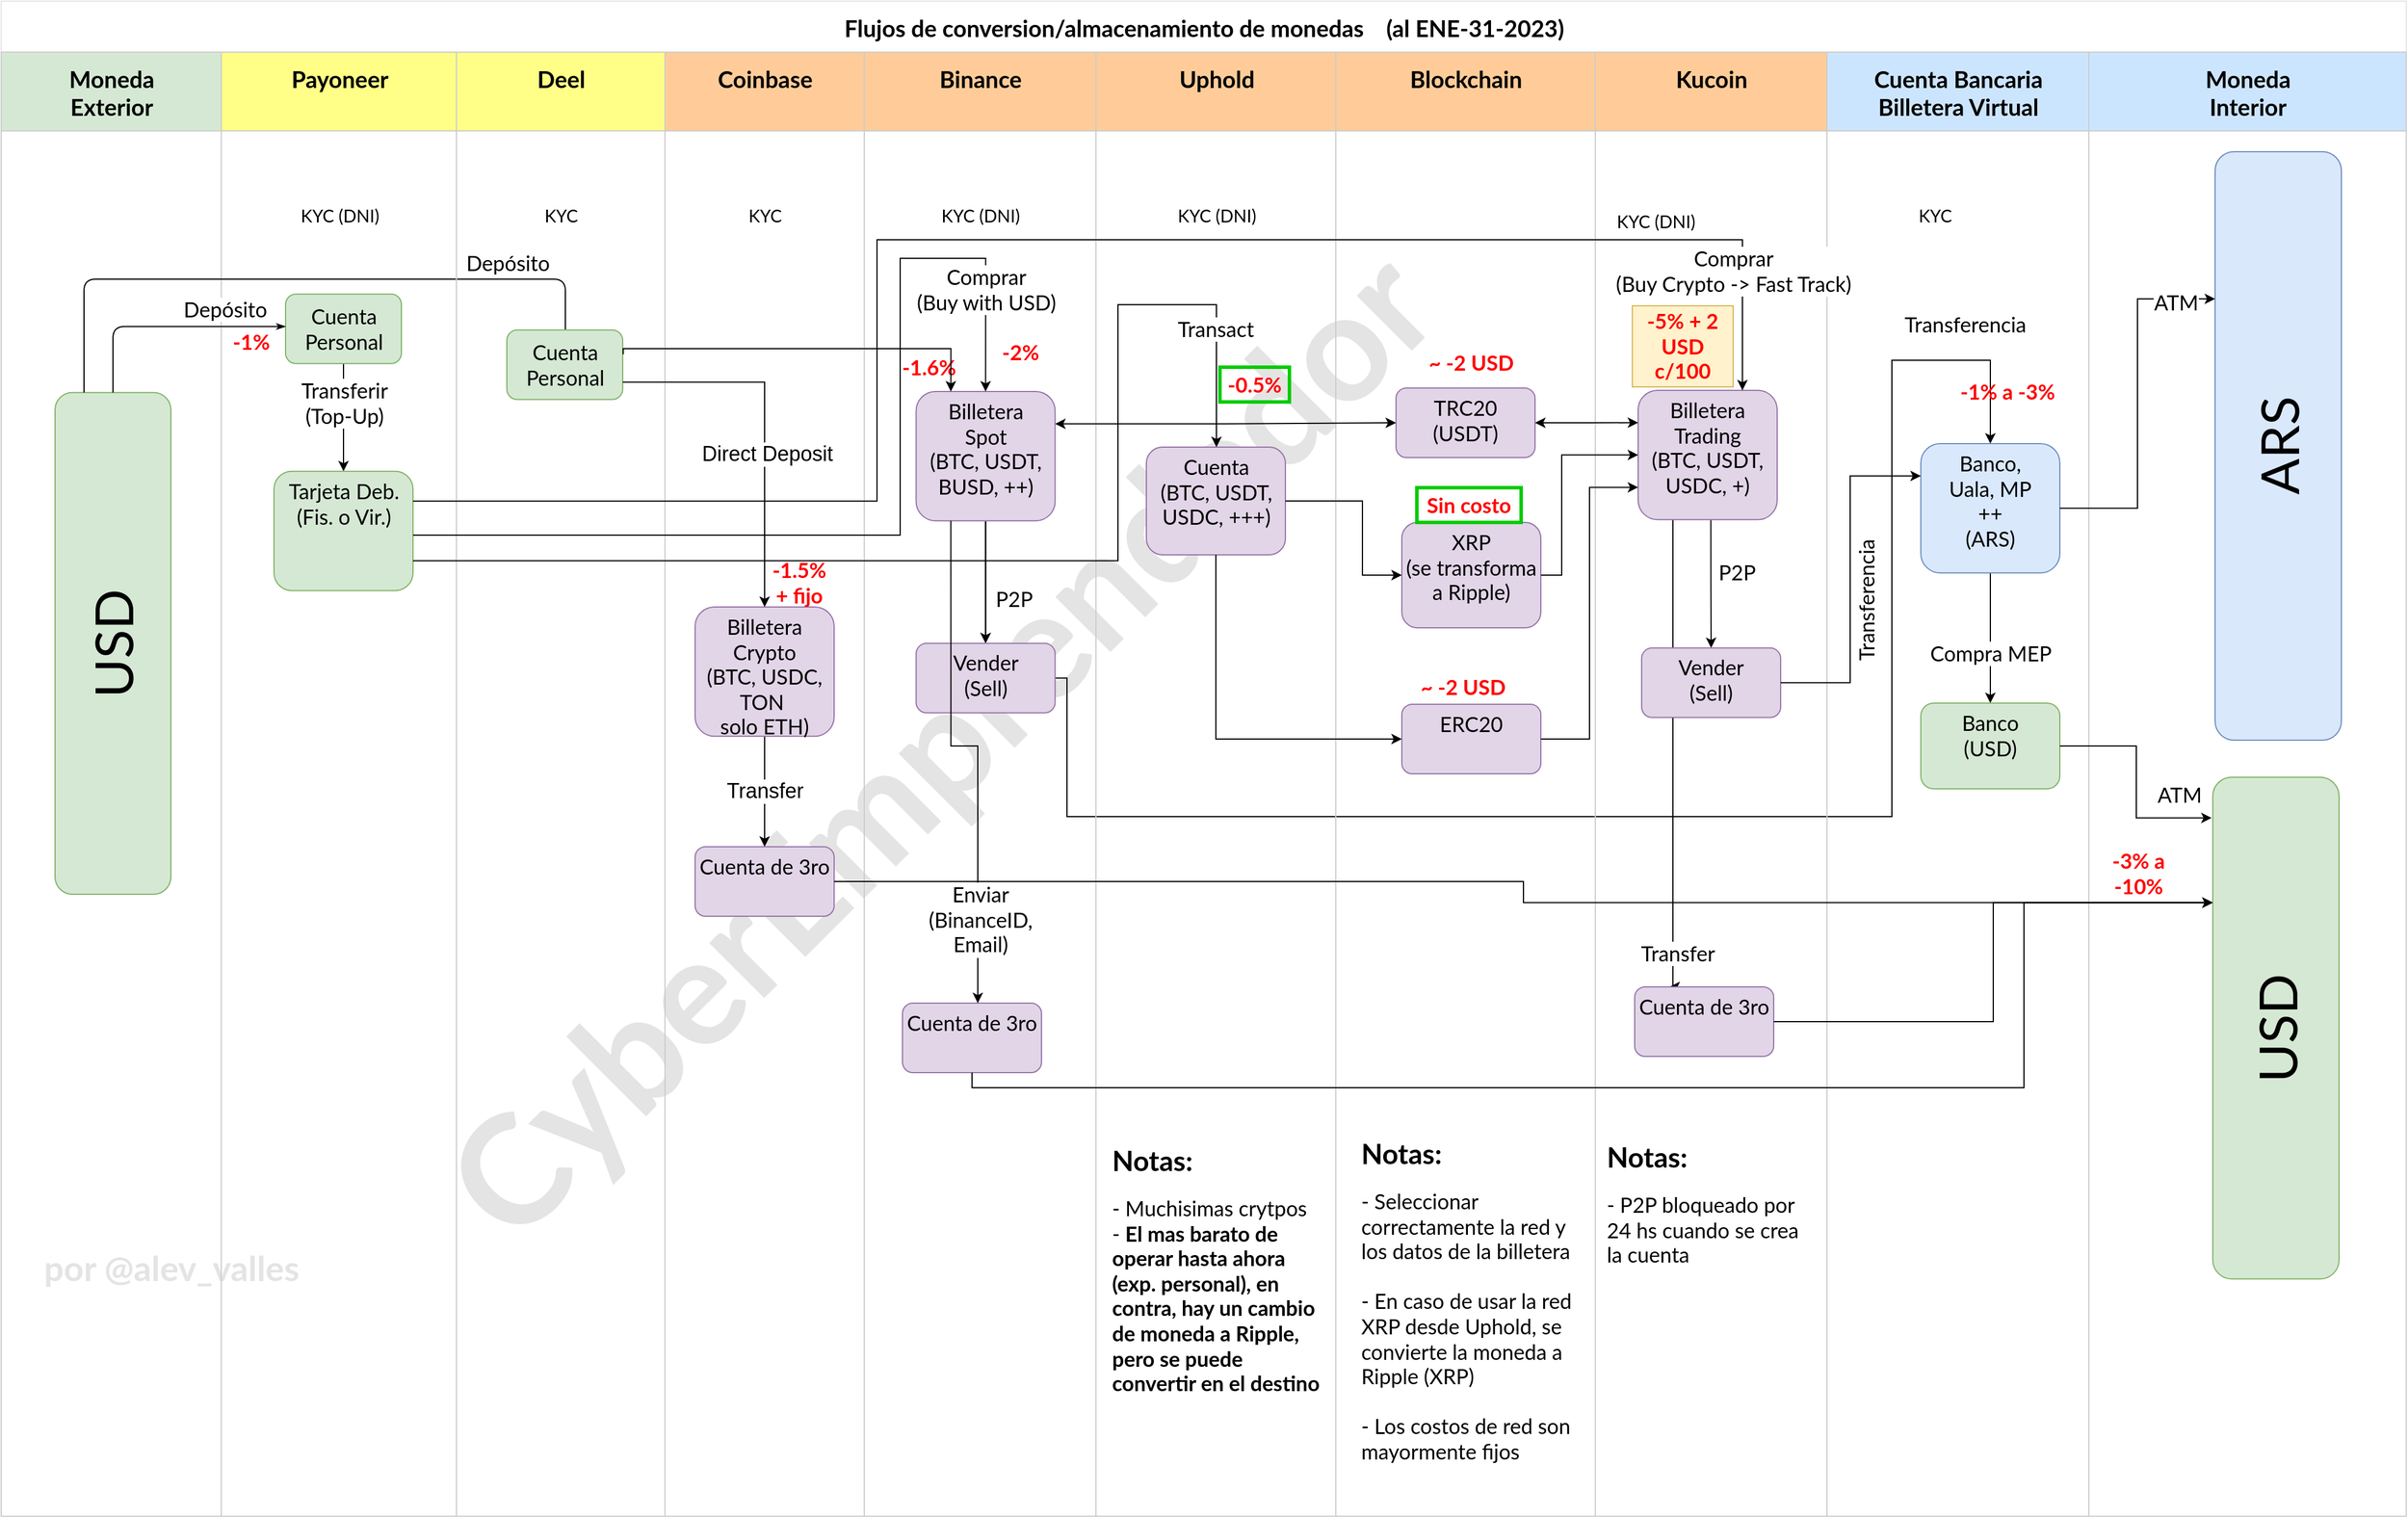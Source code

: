 <mxfile version="20.8.10" type="device"><diagram name="Main" id="74e2e168-ea6b-b213-b513-2b3c1d86103e"><mxGraphModel dx="3187" dy="2273" grid="0" gridSize="10" guides="1" tooltips="1" connect="1" arrows="1" fold="1" page="0" pageScale="1" pageWidth="1100" pageHeight="850" background="none" math="0" shadow="0"><root><mxCell id="0"/><mxCell id="Boh0e2XZ__imPXikgvKo-1" value="Water" style="locked=1;" parent="0"/><mxCell id="Boh0e2XZ__imPXikgvKo-2" value="CyberEmprendedor" style="text;html=1;strokeColor=none;fillColor=none;align=center;verticalAlign=middle;whiteSpace=wrap;rounded=0;fontSize=131;fontStyle=1;fontFamily=Lato;fontSource=https%3A%2F%2Ffonts.googleapis.com%2Fcss%3Ffamily%3DLato;textOpacity=10;rotation=315;" parent="Boh0e2XZ__imPXikgvKo-1" vertex="1"><mxGeometry x="287" y="347" width="1182" height="543" as="geometry"/></mxCell><mxCell id="Boh0e2XZ__imPXikgvKo-4" value="por @alev_valles" style="text;html=1;strokeColor=none;fillColor=none;align=left;verticalAlign=middle;whiteSpace=wrap;rounded=0;fontSize=30;fontStyle=1;fontFamily=Lato;fontSource=https%3A%2F%2Ffonts.googleapis.com%2Fcss%3Ffamily%3DLato;textOpacity=10;rotation=0;" parent="Boh0e2XZ__imPXikgvKo-1" vertex="1"><mxGeometry x="105" y="1030" width="423" height="83" as="geometry"/></mxCell><mxCell id="1" style="" parent="0"/><mxCell id="77e6c97f196da883-1" value="Flujos de conversion/almacenamiento de monedas&amp;nbsp; &amp;nbsp; (al ENE-31-2023)" style="swimlane;html=1;childLayout=stackLayout;startSize=44;rounded=0;shadow=0;labelBackgroundColor=none;strokeWidth=1;fontFamily=Lato;fontSize=20;align=center;fontSource=https%3A%2F%2Ffonts.googleapis.com%2Fcss%3Ffamily%3DLato;autosize=1;strokeColor=#E6E6E6;collapsible=0;" parent="1" vertex="1"><mxGeometry x="70" y="-20" width="2076" height="1308" as="geometry"/></mxCell><mxCell id="pWdg90kbXN8Ci7GVcK-E-24" style="edgeStyle=orthogonalEdgeStyle;rounded=0;orthogonalLoop=1;jettySize=auto;html=1;entryX=0.5;entryY=0;entryDx=0;entryDy=0;labelBackgroundColor=default;fontFamily=Lato;fontSource=https%3A%2F%2Ffonts.googleapis.com%2Fcss%3Ffamily%3DLato;fontSize=18;fontColor=default;exitX=1;exitY=0.5;exitDx=0;exitDy=0;" parent="77e6c97f196da883-1" source="pWdg90kbXN8Ci7GVcK-E-1" target="pWdg90kbXN8Ci7GVcK-E-20" edge="1"><mxGeometry relative="1" as="geometry"><Array as="points"><mxPoint x="920" y="584"/><mxPoint x="920" y="704"/><mxPoint x="1632" y="704"/><mxPoint x="1632" y="310"/><mxPoint x="1717" y="310"/></Array></mxGeometry></mxCell><mxCell id="pWdg90kbXN8Ci7GVcK-E-25" value="Transferencia" style="edgeLabel;html=1;align=center;verticalAlign=middle;resizable=0;points=[];fontSize=18;fontFamily=Lato;fontColor=default;fontSource=https%3A%2F%2Ffonts.googleapis.com%2Fcss%3Ffamily%3DLato;" parent="pWdg90kbXN8Ci7GVcK-E-24" vertex="1" connectable="0"><mxGeometry x="0.863" y="-2" relative="1" as="geometry"><mxPoint x="1" y="-33" as="offset"/></mxGeometry></mxCell><mxCell id="77e6c97f196da883-2" value="&lt;div&gt;Moneda&lt;/div&gt;&lt;div&gt;Exterior&lt;/div&gt;" style="swimlane;html=1;startSize=68;fontFamily=Lato;fontSource=https%3A%2F%2Ffonts.googleapis.com%2Fcss%3Ffamily%3DLato;fontSize=20;fillColor=#d5e8d4;strokeColor=#CCCCCC;autosize=1;verticalAlign=middle;collapsible=0;" parent="77e6c97f196da883-1" vertex="1"><mxGeometry y="44" width="190" height="1264" as="geometry"/></mxCell><mxCell id="77e6c97f196da883-8" value="USD" style="rounded=1;whiteSpace=wrap;html=1;shadow=0;labelBackgroundColor=none;strokeWidth=1;fontFamily=Lato;fontSize=46;align=center;fontSource=https%3A%2F%2Ffonts.googleapis.com%2Fcss%3Ffamily%3DLato;verticalAlign=middle;fillColor=#d5e8d4;strokeColor=#82b366;horizontal=0;" parent="77e6c97f196da883-2" vertex="1"><mxGeometry x="46.5" y="293.89" width="100" height="433.11" as="geometry"/></mxCell><mxCell id="77e6c97f196da883-3" value="&lt;div&gt;Payoneer&lt;/div&gt;&lt;div&gt;&lt;br&gt;&lt;/div&gt;" style="swimlane;html=1;startSize=68;fontFamily=Lato;fontSource=https%3A%2F%2Ffonts.googleapis.com%2Fcss%3Ffamily%3DLato;fontSize=20;fillColor=#ffff88;strokeColor=#CCCCCC;autosize=1;verticalAlign=middle;" parent="77e6c97f196da883-1" vertex="1"><mxGeometry x="190" y="44" width="203" height="1264" as="geometry"/></mxCell><mxCell id="1xJKque4gwnT1mqs9br3-6" value="" style="edgeStyle=orthogonalEdgeStyle;rounded=0;orthogonalLoop=1;jettySize=auto;html=1;fontFamily=Lato;fontSource=https%3A%2F%2Ffonts.googleapis.com%2Fcss%3Ffamily%3DLato;fontSize=14;" parent="77e6c97f196da883-3" source="77e6c97f196da883-11" target="1xJKque4gwnT1mqs9br3-5" edge="1"><mxGeometry relative="1" as="geometry"/></mxCell><mxCell id="1xJKque4gwnT1mqs9br3-7" value="&lt;div style=&quot;font-size: 18px;&quot;&gt;Transferir&lt;/div&gt;&lt;div style=&quot;font-size: 18px;&quot;&gt;(Top-Up)&lt;br style=&quot;font-size: 18px;&quot;&gt;&lt;/div&gt;" style="edgeLabel;html=1;align=center;verticalAlign=middle;resizable=0;points=[];fontSize=18;fontFamily=Lato;fontSource=https%3A%2F%2Ffonts.googleapis.com%2Fcss%3Ffamily%3DLato;" parent="1xJKque4gwnT1mqs9br3-6" vertex="1" connectable="0"><mxGeometry x="-0.202" y="1" relative="1" as="geometry"><mxPoint x="-1" y="-3" as="offset"/></mxGeometry></mxCell><mxCell id="77e6c97f196da883-11" value="&lt;div style=&quot;font-size: 18px;&quot;&gt;Cuenta&lt;/div&gt;&lt;div style=&quot;font-size: 18px;&quot;&gt;Personal&lt;br style=&quot;font-size: 18px;&quot;&gt;&lt;/div&gt;" style="rounded=1;whiteSpace=wrap;html=1;shadow=0;labelBackgroundColor=none;strokeWidth=1;fontFamily=Lato;fontSize=18;align=center;fontSource=https%3A%2F%2Ffonts.googleapis.com%2Fcss%3Ffamily%3DLato;fillColor=#d5e8d4;strokeColor=#82b366;" parent="77e6c97f196da883-3" vertex="1"><mxGeometry x="55.5" y="208.89" width="100" height="60" as="geometry"/></mxCell><mxCell id="1xJKque4gwnT1mqs9br3-5" value="&lt;div style=&quot;font-size: 18px;&quot;&gt;Tarjeta Deb.&lt;br style=&quot;font-size: 18px;&quot;&gt;&lt;/div&gt;&lt;div style=&quot;font-size: 18px;&quot;&gt;(Fis. o Vir.)&lt;br style=&quot;font-size: 18px;&quot;&gt;&lt;/div&gt;" style="whiteSpace=wrap;html=1;fontSize=18;fontFamily=Lato;rounded=1;shadow=0;labelBackgroundColor=none;strokeWidth=1;fontSource=https%3A%2F%2Ffonts.googleapis.com%2Fcss%3Ffamily%3DLato;verticalAlign=top;fillColor=#d5e8d4;strokeColor=#82b366;" parent="77e6c97f196da883-3" vertex="1"><mxGeometry x="45.5" y="361.89" width="120" height="103" as="geometry"/></mxCell><mxCell id="1xJKque4gwnT1mqs9br3-8" value="" style="shape=image;html=1;verticalAlign=top;verticalLabelPosition=bottom;labelBackgroundColor=#ffffff;imageAspect=0;aspect=fixed;image=https://cdn0.iconfinder.com/data/icons/credit-card-debit-card-payment-PNG/80/Mastercard-Curved.png;strokeColor=#CCCCCC;fontFamily=Lato;fontSource=https%3A%2F%2Ffonts.googleapis.com%2Fcss%3Ffamily%3DLato;fontSize=14;" parent="77e6c97f196da883-3" vertex="1"><mxGeometry x="83" y="419.89" width="45" height="45" as="geometry"/></mxCell><mxCell id="1xJKque4gwnT1mqs9br3-14" value="KYC (DNI)" style="shape=image;html=1;verticalAlign=top;verticalLabelPosition=bottom;labelBackgroundColor=#ffffff;imageAspect=0;aspect=fixed;image=https://cdn0.iconfinder.com/data/icons/phosphor-regular-vol-3/256/identification-card-128.png;strokeColor=#CCCCCC;fontFamily=Lato;fontSource=https%3A%2F%2Ffonts.googleapis.com%2Fcss%3Ffamily%3DLato;fontSize=15;" parent="77e6c97f196da883-3" vertex="1"><mxGeometry x="76" y="74" width="51" height="51" as="geometry"/></mxCell><mxCell id="pWdg90kbXN8Ci7GVcK-E-18" value="&lt;b style=&quot;font-size: 18px;&quot;&gt;&lt;font data-font-src=&quot;https://fonts.googleapis.com/css?family=Lato&quot; style=&quot;font-size: 18px;&quot; color=&quot;#FF0000&quot;&gt;&lt;span style=&quot;font-size: 18px;&quot;&gt;-1%&lt;/span&gt;&lt;/font&gt;&lt;/b&gt;" style="text;html=1;strokeColor=none;fillColor=none;align=center;verticalAlign=middle;whiteSpace=wrap;rounded=0;fontSize=18;fontStyle=0;fontFamily=Lato;fontSource=https%3A%2F%2Ffonts.googleapis.com%2Fcss%3Ffamily%3DLato;" parent="77e6c97f196da883-3" vertex="1"><mxGeometry x="-4.5" y="235" width="60" height="30" as="geometry"/></mxCell><mxCell id="77e6c97f196da883-26" style="edgeStyle=orthogonalEdgeStyle;rounded=1;html=1;labelBackgroundColor=none;startArrow=none;startFill=0;startSize=5;endArrow=classicThin;endFill=1;endSize=5;jettySize=auto;orthogonalLoop=1;strokeWidth=1;fontFamily=Lato;fontSize=20;fontSource=https%3A%2F%2Ffonts.googleapis.com%2Fcss%3Ffamily%3DLato;exitX=0.5;exitY=0;exitDx=0;exitDy=0;" parent="77e6c97f196da883-1" source="77e6c97f196da883-8" target="77e6c97f196da883-11" edge="1"><mxGeometry relative="1" as="geometry"><Array as="points"><mxPoint x="96.5" y="280.89"/></Array></mxGeometry></mxCell><mxCell id="1xJKque4gwnT1mqs9br3-2" value="Depósito" style="edgeLabel;html=1;align=center;verticalAlign=middle;resizable=0;points=[];fontSize=18;fontFamily=Lato;fontSource=https%3A%2F%2Ffonts.googleapis.com%2Fcss%3Ffamily%3DLato;" parent="77e6c97f196da883-26" vertex="1" connectable="0"><mxGeometry x="0.277" relative="1" as="geometry"><mxPoint x="22" y="-15" as="offset"/></mxGeometry></mxCell><mxCell id="1xJKque4gwnT1mqs9br3-11" style="edgeStyle=orthogonalEdgeStyle;rounded=1;html=1;labelBackgroundColor=none;startArrow=none;startFill=0;startSize=5;endArrow=classicThin;endFill=1;endSize=5;jettySize=auto;orthogonalLoop=1;strokeWidth=1;fontFamily=Lato;fontSize=20;fontSource=https%3A%2F%2Ffonts.googleapis.com%2Fcss%3Ffamily%3DLato;exitX=0.25;exitY=0;exitDx=0;exitDy=0;entryX=0.5;entryY=0;entryDx=0;entryDy=0;" parent="77e6c97f196da883-1" source="77e6c97f196da883-8" target="1xJKque4gwnT1mqs9br3-13" edge="1"><mxGeometry relative="1" as="geometry"><mxPoint x="81.5" y="341.89" as="sourcePoint"/><Array as="points"><mxPoint x="72" y="240"/><mxPoint x="487" y="240"/><mxPoint x="487" y="288"/></Array></mxGeometry></mxCell><mxCell id="1xJKque4gwnT1mqs9br3-12" value="Depósito" style="edgeLabel;html=1;align=center;verticalAlign=middle;resizable=0;points=[];fontSize=18;fontFamily=Lato;fontSource=https%3A%2F%2Ffonts.googleapis.com%2Fcss%3Ffamily%3DLato;" parent="1xJKque4gwnT1mqs9br3-11" vertex="1" connectable="0"><mxGeometry x="0.277" relative="1" as="geometry"><mxPoint x="102" y="-14" as="offset"/></mxGeometry></mxCell><mxCell id="1xJKque4gwnT1mqs9br3-1" value="&lt;div&gt;Deel&lt;/div&gt;&lt;div&gt;&lt;br&gt;&lt;/div&gt;" style="swimlane;html=1;startSize=68;fontFamily=Lato;fontSource=https%3A%2F%2Ffonts.googleapis.com%2Fcss%3Ffamily%3DLato;fontSize=20;fillColor=#ffff88;strokeColor=#CCCCCC;autosize=1;verticalAlign=middle;" parent="77e6c97f196da883-1" vertex="1"><mxGeometry x="393" y="44" width="180" height="1264" as="geometry"/></mxCell><mxCell id="1xJKque4gwnT1mqs9br3-13" value="&lt;div style=&quot;font-size: 18px;&quot;&gt;Cuenta&lt;/div&gt;&lt;div style=&quot;font-size: 18px;&quot;&gt;Personal&lt;br style=&quot;font-size: 18px;&quot;&gt;&lt;/div&gt;" style="rounded=1;whiteSpace=wrap;html=1;shadow=0;labelBackgroundColor=none;strokeWidth=1;fontFamily=Lato;fontSize=18;align=center;fontSource=https%3A%2F%2Ffonts.googleapis.com%2Fcss%3Ffamily%3DLato;fillColor=#d5e8d4;strokeColor=#82b366;" parent="1xJKque4gwnT1mqs9br3-1" vertex="1"><mxGeometry x="43.5" y="239.89" width="100" height="60" as="geometry"/></mxCell><mxCell id="1xJKque4gwnT1mqs9br3-15" value="KYC" style="shape=image;html=1;verticalAlign=top;verticalLabelPosition=bottom;labelBackgroundColor=#ffffff;imageAspect=0;aspect=fixed;image=https://cdn0.iconfinder.com/data/icons/phosphor-regular-vol-3/256/identification-card-128.png;strokeColor=#CCCCCC;fontFamily=Lato;fontSource=https%3A%2F%2Ffonts.googleapis.com%2Fcss%3Ffamily%3DLato;fontSize=15;" parent="1xJKque4gwnT1mqs9br3-1" vertex="1"><mxGeometry x="64.5" y="74" width="51" height="51" as="geometry"/></mxCell><mxCell id="8LMnvDvUuBxjO3y0Ve8p-1" value="Coinbase&lt;br&gt;&amp;nbsp;" style="swimlane;html=1;startSize=68;fontFamily=Lato;fontSource=https%3A%2F%2Ffonts.googleapis.com%2Fcss%3Ffamily%3DLato;fontSize=20;fillColor=#ffcc99;strokeColor=#CCCCCC;autosize=1;verticalAlign=middle;" vertex="1" parent="77e6c97f196da883-1"><mxGeometry x="573" y="44" width="172" height="1264" as="geometry"/></mxCell><mxCell id="8LMnvDvUuBxjO3y0Ve8p-6" value="Transfer" style="edgeStyle=orthogonalEdgeStyle;rounded=0;orthogonalLoop=1;jettySize=auto;html=1;entryX=0.5;entryY=0;entryDx=0;entryDy=0;fontSize=18;" edge="1" parent="8LMnvDvUuBxjO3y0Ve8p-1" source="8LMnvDvUuBxjO3y0Ve8p-2" target="8LMnvDvUuBxjO3y0Ve8p-5"><mxGeometry relative="1" as="geometry"/></mxCell><mxCell id="8LMnvDvUuBxjO3y0Ve8p-2" value="&lt;div style=&quot;font-size: 18px;&quot;&gt;Billetera&lt;/div&gt;&lt;div style=&quot;font-size: 18px;&quot;&gt;Crypto&lt;/div&gt;&lt;div style=&quot;font-size: 18px;&quot;&gt;(BTC, USDC,&lt;/div&gt;&lt;div style=&quot;font-size: 18px;&quot;&gt;TON&amp;nbsp;&lt;/div&gt;&lt;div style=&quot;font-size: 18px;&quot;&gt;solo ETH)&lt;br style=&quot;font-size: 18px;&quot;&gt;&lt;/div&gt;" style="whiteSpace=wrap;html=1;fontSize=18;fontFamily=Lato;verticalAlign=top;rounded=1;shadow=0;labelBackgroundColor=none;strokeWidth=1;fontSource=https%3A%2F%2Ffonts.googleapis.com%2Fcss%3Ffamily%3DLato;fillColor=#e1d5e7;strokeColor=#9673a6;" vertex="1" parent="8LMnvDvUuBxjO3y0Ve8p-1"><mxGeometry x="26" y="479" width="120" height="111.61" as="geometry"/></mxCell><mxCell id="8LMnvDvUuBxjO3y0Ve8p-5" value="Cuenta de 3ro" style="whiteSpace=wrap;html=1;fontSize=18;fontFamily=Lato;verticalAlign=top;fillColor=#e1d5e7;strokeColor=#9673a6;rounded=1;shadow=0;labelBackgroundColor=none;strokeWidth=1;fontSource=https%3A%2F%2Ffonts.googleapis.com%2Fcss%3Ffamily%3DLato;" vertex="1" parent="8LMnvDvUuBxjO3y0Ve8p-1"><mxGeometry x="26" y="685.995" width="120" height="60" as="geometry"/></mxCell><mxCell id="8LMnvDvUuBxjO3y0Ve8p-8" value="KYC" style="shape=image;html=1;verticalAlign=top;verticalLabelPosition=bottom;labelBackgroundColor=#ffffff;imageAspect=0;aspect=fixed;image=https://cdn0.iconfinder.com/data/icons/phosphor-regular-vol-3/256/identification-card-128.png;strokeColor=#CCCCCC;fontFamily=Lato;fontSource=https%3A%2F%2Ffonts.googleapis.com%2Fcss%3Ffamily%3DLato;fontSize=15;" vertex="1" parent="8LMnvDvUuBxjO3y0Ve8p-1"><mxGeometry x="60.5" y="74" width="51" height="51" as="geometry"/></mxCell><mxCell id="8LMnvDvUuBxjO3y0Ve8p-106" value="&lt;font color=&quot;#ff0000&quot;&gt;&lt;b&gt;-1.5% + fijo&lt;/b&gt;&lt;/font&gt;" style="text;html=1;strokeColor=none;fillColor=none;align=center;verticalAlign=middle;whiteSpace=wrap;rounded=0;fontSize=18;fontStyle=0;fontFamily=Lato;fontSource=https%3A%2F%2Ffonts.googleapis.com%2Fcss%3Ffamily%3DLato;" vertex="1" parent="8LMnvDvUuBxjO3y0Ve8p-1"><mxGeometry x="86" y="443" width="60" height="30" as="geometry"/></mxCell><mxCell id="77e6c97f196da883-4" value="&lt;div&gt;Binance&lt;/div&gt;&lt;div&gt;&lt;br&gt;&lt;/div&gt;" style="swimlane;html=1;startSize=68;fontFamily=Lato;fontSource=https%3A%2F%2Ffonts.googleapis.com%2Fcss%3Ffamily%3DLato;fontSize=20;fillColor=#ffcc99;strokeColor=#CCCCCC;autosize=1;verticalAlign=middle;" parent="77e6c97f196da883-1" vertex="1"><mxGeometry x="745" y="44" width="200" height="1264" as="geometry"/></mxCell><mxCell id="1xJKque4gwnT1mqs9br3-16" value="KYC (DNI)" style="shape=image;html=1;verticalAlign=top;verticalLabelPosition=bottom;labelBackgroundColor=#ffffff;imageAspect=0;aspect=fixed;image=https://cdn0.iconfinder.com/data/icons/phosphor-regular-vol-3/256/identification-card-128.png;strokeColor=#CCCCCC;fontFamily=Lato;fontSource=https%3A%2F%2Ffonts.googleapis.com%2Fcss%3Ffamily%3DLato;fontSize=15;" parent="77e6c97f196da883-4" vertex="1"><mxGeometry x="74.5" y="74" width="51" height="51" as="geometry"/></mxCell><mxCell id="pWdg90kbXN8Ci7GVcK-E-2" value="" style="edgeStyle=orthogonalEdgeStyle;rounded=0;orthogonalLoop=1;jettySize=auto;html=1;fontFamily=Lato;fontSource=https%3A%2F%2Ffonts.googleapis.com%2Fcss%3Ffamily%3DLato;" parent="77e6c97f196da883-4" source="1xJKque4gwnT1mqs9br3-19" target="pWdg90kbXN8Ci7GVcK-E-1" edge="1"><mxGeometry relative="1" as="geometry"/></mxCell><mxCell id="pWdg90kbXN8Ci7GVcK-E-3" value="&lt;font style=&quot;font-size: 18px;&quot;&gt;P2P&lt;/font&gt;" style="edgeLabel;html=1;align=center;verticalAlign=middle;resizable=0;points=[];labelBackgroundColor=default;fontSize=18;fontFamily=Lato;fontSource=https%3A%2F%2Ffonts.googleapis.com%2Fcss%3Ffamily%3DLato;" parent="pWdg90kbXN8Ci7GVcK-E-2" vertex="1" connectable="0"><mxGeometry x="0.311" y="-2" relative="1" as="geometry"><mxPoint x="26" y="-2" as="offset"/></mxGeometry></mxCell><mxCell id="pWdg90kbXN8Ci7GVcK-E-4" value="" style="edgeStyle=orthogonalEdgeStyle;rounded=0;orthogonalLoop=1;jettySize=auto;html=1;fontSize=13;labelBackgroundColor=default;fontFamily=Lato;fontSource=https%3A%2F%2Ffonts.googleapis.com%2Fcss%3Ffamily%3DLato;" parent="77e6c97f196da883-4" source="1xJKque4gwnT1mqs9br3-19" target="pWdg90kbXN8Ci7GVcK-E-1" edge="1"><mxGeometry relative="1" as="geometry"/></mxCell><mxCell id="1xJKque4gwnT1mqs9br3-19" value="&lt;div style=&quot;font-size: 18px;&quot;&gt;Billetera&lt;/div&gt;&lt;div style=&quot;font-size: 18px;&quot;&gt;Spot&lt;/div&gt;&lt;div style=&quot;font-size: 18px;&quot;&gt;(BTC, USDT, BUSD, ++)&lt;br style=&quot;font-size: 18px;&quot;&gt;&lt;/div&gt;" style="whiteSpace=wrap;html=1;fontSize=18;fontFamily=Lato;verticalAlign=top;rounded=1;shadow=0;labelBackgroundColor=none;strokeWidth=1;fontSource=https%3A%2F%2Ffonts.googleapis.com%2Fcss%3Ffamily%3DLato;fillColor=#e1d5e7;strokeColor=#9673a6;" parent="77e6c97f196da883-4" vertex="1"><mxGeometry x="44.75" y="293" width="120" height="111.61" as="geometry"/></mxCell><mxCell id="pWdg90kbXN8Ci7GVcK-E-1" value="&lt;div&gt;Vender&lt;/div&gt;&lt;div&gt;(Sell)&lt;br&gt;&lt;/div&gt;" style="whiteSpace=wrap;html=1;fontSize=18;fontFamily=Lato;verticalAlign=top;fillColor=#e1d5e7;strokeColor=#9673a6;rounded=1;shadow=0;labelBackgroundColor=none;strokeWidth=1;fontSource=https%3A%2F%2Ffonts.googleapis.com%2Fcss%3Ffamily%3DLato;" parent="77e6c97f196da883-4" vertex="1"><mxGeometry x="44.75" y="510.415" width="120" height="60" as="geometry"/></mxCell><mxCell id="pWdg90kbXN8Ci7GVcK-E-5" value="Cuenta de 3ro" style="whiteSpace=wrap;html=1;fontSize=18;fontFamily=Lato;verticalAlign=top;fillColor=#e1d5e7;strokeColor=#9673a6;rounded=1;shadow=0;labelBackgroundColor=none;strokeWidth=1;fontSource=https%3A%2F%2Ffonts.googleapis.com%2Fcss%3Ffamily%3DLato;" parent="77e6c97f196da883-4" vertex="1"><mxGeometry x="33" y="821.005" width="120" height="60" as="geometry"/></mxCell><mxCell id="pWdg90kbXN8Ci7GVcK-E-6" style="edgeStyle=orthogonalEdgeStyle;rounded=0;orthogonalLoop=1;jettySize=auto;html=1;exitX=0.25;exitY=1;exitDx=0;exitDy=0;fontSize=13;fontFamily=Lato;fontSource=https%3A%2F%2Ffonts.googleapis.com%2Fcss%3Ffamily%3DLato;" parent="77e6c97f196da883-4" source="1xJKque4gwnT1mqs9br3-19" target="pWdg90kbXN8Ci7GVcK-E-5" edge="1"><mxGeometry relative="1" as="geometry"><Array as="points"><mxPoint x="75" y="599"/><mxPoint x="98" y="599"/></Array></mxGeometry></mxCell><mxCell id="pWdg90kbXN8Ci7GVcK-E-7" value="&lt;div style=&quot;font-size: 18px;&quot;&gt;Enviar&lt;/div&gt;&lt;div style=&quot;font-size: 18px;&quot;&gt;(BinanceID,&lt;/div&gt;&lt;div style=&quot;font-size: 18px;&quot;&gt;Email)&lt;br style=&quot;font-size: 18px;&quot;&gt;&lt;/div&gt;" style="edgeLabel;html=1;align=center;verticalAlign=middle;resizable=0;points=[];fontSize=18;fontFamily=Lato;fontSource=https%3A%2F%2Ffonts.googleapis.com%2Fcss%3Ffamily%3DLato;" parent="pWdg90kbXN8Ci7GVcK-E-6" vertex="1" connectable="0"><mxGeometry x="0.602" y="-5" relative="1" as="geometry"><mxPoint x="7" y="15" as="offset"/></mxGeometry></mxCell><mxCell id="pWdg90kbXN8Ci7GVcK-E-19" value="&lt;b style=&quot;font-size: 18px;&quot;&gt;&lt;font data-font-src=&quot;https://fonts.googleapis.com/css?family=Lato&quot; style=&quot;font-size: 18px;&quot; color=&quot;#FF0000&quot;&gt;&lt;span style=&quot;font-size: 18px;&quot;&gt;-2%&lt;/span&gt;&lt;/font&gt;&lt;/b&gt;" style="text;html=1;strokeColor=none;fillColor=none;align=center;verticalAlign=middle;whiteSpace=wrap;rounded=0;fontSize=18;fontStyle=0;fontFamily=Lato;fontSource=https%3A%2F%2Ffonts.googleapis.com%2Fcss%3Ffamily%3DLato;" parent="77e6c97f196da883-4" vertex="1"><mxGeometry x="105" y="244" width="60" height="30" as="geometry"/></mxCell><mxCell id="8LMnvDvUuBxjO3y0Ve8p-105" value="&lt;b style=&quot;font-size: 18px;&quot;&gt;&lt;font data-font-src=&quot;https://fonts.googleapis.com/css?family=Lato&quot; style=&quot;font-size: 18px;&quot; color=&quot;#FF0000&quot;&gt;&lt;span style=&quot;font-size: 18px;&quot;&gt;-1.6%&lt;/span&gt;&lt;/font&gt;&lt;/b&gt;" style="text;html=1;strokeColor=none;fillColor=none;align=center;verticalAlign=middle;whiteSpace=wrap;rounded=0;fontSize=18;fontStyle=0;fontFamily=Lato;fontSource=https%3A%2F%2Ffonts.googleapis.com%2Fcss%3Ffamily%3DLato;" vertex="1" parent="77e6c97f196da883-4"><mxGeometry x="26" y="257" width="60" height="30" as="geometry"/></mxCell><mxCell id="Boh0e2XZ__imPXikgvKo-22" value="Uphold&lt;br&gt;&amp;nbsp;" style="swimlane;html=1;startSize=68;fontFamily=Lato;fontSource=https%3A%2F%2Ffonts.googleapis.com%2Fcss%3Ffamily%3DLato;fontSize=20;fillColor=#ffcc99;strokeColor=#CCCCCC;autosize=1;verticalAlign=middle;" parent="77e6c97f196da883-1" vertex="1"><mxGeometry x="945" y="44" width="207" height="1264" as="geometry"/></mxCell><mxCell id="Boh0e2XZ__imPXikgvKo-23" value="&lt;div style=&quot;font-size: 18px;&quot;&gt;Cuenta&lt;/div&gt;&lt;div style=&quot;font-size: 18px;&quot;&gt;(BTC, USDT, USDC, +++)&lt;br style=&quot;font-size: 18px;&quot;&gt;&lt;/div&gt;" style="whiteSpace=wrap;html=1;fontSize=18;fontFamily=Lato;verticalAlign=top;rounded=1;shadow=0;labelBackgroundColor=none;strokeWidth=1;fontSource=https%3A%2F%2Ffonts.googleapis.com%2Fcss%3Ffamily%3DLato;fillColor=#e1d5e7;strokeColor=#9673a6;" parent="Boh0e2XZ__imPXikgvKo-22" vertex="1"><mxGeometry x="43.5" y="341" width="120" height="93" as="geometry"/></mxCell><mxCell id="Boh0e2XZ__imPXikgvKo-24" value="KYC (DNI)" style="shape=image;html=1;verticalAlign=top;verticalLabelPosition=bottom;labelBackgroundColor=#ffffff;imageAspect=0;aspect=fixed;image=https://cdn0.iconfinder.com/data/icons/phosphor-regular-vol-3/256/identification-card-128.png;strokeColor=#CCCCCC;fontFamily=Lato;fontSource=https%3A%2F%2Ffonts.googleapis.com%2Fcss%3Ffamily%3DLato;fontSize=15;" parent="Boh0e2XZ__imPXikgvKo-22" vertex="1"><mxGeometry x="78" y="74" width="51" height="51" as="geometry"/></mxCell><mxCell id="Boh0e2XZ__imPXikgvKo-27" value="&lt;b style=&quot;font-size: 18px;&quot;&gt;&lt;font data-font-src=&quot;https://fonts.googleapis.com/css?family=Lato&quot; style=&quot;font-size: 18px;&quot; color=&quot;#FF0000&quot;&gt;&lt;span style=&quot;font-size: 18px;&quot;&gt;-0.5%&lt;/span&gt;&lt;/font&gt;&lt;/b&gt;" style="text;html=1;strokeColor=#00CC00;fillColor=none;align=center;verticalAlign=middle;whiteSpace=wrap;rounded=0;fontSize=18;fontStyle=0;fontFamily=Lato;fontSource=https%3A%2F%2Ffonts.googleapis.com%2Fcss%3Ffamily%3DLato;fontColor=#ffffff;strokeWidth=3;" parent="Boh0e2XZ__imPXikgvKo-22" vertex="1"><mxGeometry x="107" y="272" width="60" height="30" as="geometry"/></mxCell><mxCell id="Boh0e2XZ__imPXikgvKo-41" value="&lt;h1 style=&quot;font-size: 24px;&quot;&gt;Notas:&lt;/h1&gt;&lt;div&gt;- Muchisimas crytpos&lt;/div&gt;&lt;div&gt;- &lt;b&gt;El mas barato de operar hasta ahora (exp. personal), en contra, hay un cambio de moneda a Ripple, pero se puede convertir en el destino&lt;/b&gt;&lt;/div&gt;" style="text;html=1;strokeColor=none;fillColor=none;spacing=5;spacingTop=-20;whiteSpace=wrap;overflow=hidden;rounded=0;fontSize=18;fontFamily=Lato;" parent="Boh0e2XZ__imPXikgvKo-22" vertex="1"><mxGeometry x="8.5" y="937" width="190" height="220" as="geometry"/></mxCell><mxCell id="Boh0e2XZ__imPXikgvKo-6" value="Blockchain&lt;br&gt;&amp;nbsp;" style="swimlane;html=1;startSize=68;fontFamily=Lato;fontSource=https%3A%2F%2Ffonts.googleapis.com%2Fcss%3Ffamily%3DLato;fontSize=20;fillColor=#ffcc99;strokeColor=#CCCCCC;autosize=1;verticalAlign=middle;" parent="77e6c97f196da883-1" vertex="1"><mxGeometry x="1152" y="44" width="224" height="1264" as="geometry"/></mxCell><mxCell id="Boh0e2XZ__imPXikgvKo-7" value="TRC20&lt;br&gt;(USDT)" style="whiteSpace=wrap;html=1;fontSize=18;fontFamily=Lato;verticalAlign=top;fillColor=#e1d5e7;strokeColor=#9673a6;rounded=1;shadow=0;labelBackgroundColor=none;strokeWidth=1;fontSource=https%3A%2F%2Ffonts.googleapis.com%2Fcss%3Ffamily%3DLato;" parent="Boh0e2XZ__imPXikgvKo-6" vertex="1"><mxGeometry x="52" y="289.995" width="120" height="60" as="geometry"/></mxCell><mxCell id="Boh0e2XZ__imPXikgvKo-28" value="XRP&lt;br&gt;(se transforma a Ripple)" style="whiteSpace=wrap;html=1;fontSize=18;fontFamily=Lato;verticalAlign=top;fillColor=#e1d5e7;strokeColor=#9673a6;rounded=1;shadow=0;labelBackgroundColor=none;strokeWidth=1;fontSource=https%3A%2F%2Ffonts.googleapis.com%2Fcss%3Ffamily%3DLato;" parent="Boh0e2XZ__imPXikgvKo-6" vertex="1"><mxGeometry x="57" y="406.01" width="120" height="91" as="geometry"/></mxCell><mxCell id="Boh0e2XZ__imPXikgvKo-29" value="&lt;b style=&quot;font-size: 18px;&quot;&gt;&lt;font data-font-src=&quot;https://fonts.googleapis.com/css?family=Lato&quot; style=&quot;font-size: 18px;&quot; color=&quot;#FF0000&quot;&gt;&lt;span style=&quot;font-size: 18px;&quot;&gt;~ -2 USD&lt;/span&gt;&lt;/font&gt;&lt;/b&gt;" style="text;html=1;strokeColor=none;fillColor=none;align=center;verticalAlign=middle;whiteSpace=wrap;rounded=0;fontSize=18;fontStyle=0;fontFamily=Lato;fontSource=https%3A%2F%2Ffonts.googleapis.com%2Fcss%3Ffamily%3DLato;" parent="Boh0e2XZ__imPXikgvKo-6" vertex="1"><mxGeometry x="72" y="253" width="90" height="30" as="geometry"/></mxCell><mxCell id="Boh0e2XZ__imPXikgvKo-31" value="ERC20" style="whiteSpace=wrap;html=1;fontSize=18;fontFamily=Lato;verticalAlign=top;fillColor=#e1d5e7;strokeColor=#9673a6;rounded=1;shadow=0;labelBackgroundColor=none;strokeWidth=1;fontSource=https%3A%2F%2Ffonts.googleapis.com%2Fcss%3Ffamily%3DLato;" parent="Boh0e2XZ__imPXikgvKo-6" vertex="1"><mxGeometry x="57" y="563.005" width="120" height="60" as="geometry"/></mxCell><mxCell id="Boh0e2XZ__imPXikgvKo-32" value="&lt;b style=&quot;font-size: 18px;&quot;&gt;&lt;font data-font-src=&quot;https://fonts.googleapis.com/css?family=Lato&quot; style=&quot;font-size: 18px;&quot; color=&quot;#FF0000&quot;&gt;&lt;span style=&quot;font-size: 18px;&quot;&gt;~ -2 USD&lt;/span&gt;&lt;/font&gt;&lt;/b&gt;" style="text;html=1;strokeColor=none;fillColor=none;align=center;verticalAlign=middle;whiteSpace=wrap;rounded=0;fontSize=18;fontStyle=0;fontFamily=Lato;fontSource=https%3A%2F%2Ffonts.googleapis.com%2Fcss%3Ffamily%3DLato;" parent="Boh0e2XZ__imPXikgvKo-6" vertex="1"><mxGeometry x="65" y="533.01" width="90" height="30" as="geometry"/></mxCell><mxCell id="Boh0e2XZ__imPXikgvKo-36" value="&lt;b style=&quot;font-size: 18px;&quot;&gt;&lt;font data-font-src=&quot;https://fonts.googleapis.com/css?family=Lato&quot; style=&quot;font-size: 18px;&quot; color=&quot;#FF0000&quot;&gt;&lt;span style=&quot;font-size: 18px;&quot;&gt;Sin costo&lt;/span&gt;&lt;/font&gt;&lt;/b&gt;" style="text;html=1;strokeColor=#00CC00;fillColor=none;align=center;verticalAlign=middle;whiteSpace=wrap;rounded=0;fontSize=18;fontStyle=0;fontFamily=Lato;fontSource=https%3A%2F%2Ffonts.googleapis.com%2Fcss%3Ffamily%3DLato;fontColor=#ffffff;strokeWidth=3;" parent="Boh0e2XZ__imPXikgvKo-6" vertex="1"><mxGeometry x="70" y="376.01" width="90" height="30" as="geometry"/></mxCell><mxCell id="Boh0e2XZ__imPXikgvKo-39" value="&lt;h1 style=&quot;font-size: 24px;&quot;&gt;Notas:&lt;/h1&gt;&lt;div&gt;- Seleccionar correctamente la red y los datos de la billetera&lt;/div&gt;&lt;div&gt;&lt;br&gt;&lt;/div&gt;&lt;div&gt;- En caso de usar la red XRP desde Uphold, se convierte la moneda a Ripple (XRP)&lt;/div&gt;&lt;div&gt;&lt;br&gt;&lt;/div&gt;&lt;div&gt;- Los costos de red son mayormente fijos&lt;/div&gt;" style="text;html=1;strokeColor=none;fillColor=none;spacing=5;spacingTop=-20;whiteSpace=wrap;overflow=hidden;rounded=0;fontSize=18;fontFamily=Lato;" parent="Boh0e2XZ__imPXikgvKo-6" vertex="1"><mxGeometry x="17" y="931" width="190" height="301" as="geometry"/></mxCell><mxCell id="77e6c97f196da883-5" value="&lt;div&gt;Kucoin&lt;/div&gt;&lt;div&gt;&lt;br&gt;&lt;/div&gt;" style="swimlane;html=1;startSize=68;fontFamily=Lato;fontSource=https%3A%2F%2Ffonts.googleapis.com%2Fcss%3Ffamily%3DLato;fontSize=20;fillColor=#ffcc99;strokeColor=#CCCCCC;autosize=1;verticalAlign=middle;" parent="77e6c97f196da883-1" vertex="1"><mxGeometry x="1376" y="44" width="200" height="1264" as="geometry"/></mxCell><mxCell id="Boh0e2XZ__imPXikgvKo-44" style="edgeStyle=orthogonalEdgeStyle;rounded=0;orthogonalLoop=1;jettySize=auto;html=1;exitX=0.25;exitY=1;exitDx=0;exitDy=0;entryX=0.25;entryY=0;entryDx=0;entryDy=0;fontFamily=Lato;fontSource=https%3A%2F%2Ffonts.googleapis.com%2Fcss%3Ffamily%3DLato;fontSize=131;startArrow=none;startFill=0;" parent="77e6c97f196da883-5" source="Boh0e2XZ__imPXikgvKo-5" target="Boh0e2XZ__imPXikgvKo-43" edge="1"><mxGeometry relative="1" as="geometry"><Array as="points"><mxPoint x="67" y="807"/></Array></mxGeometry></mxCell><mxCell id="Boh0e2XZ__imPXikgvKo-46" value="Transfer" style="edgeLabel;html=1;align=center;verticalAlign=middle;resizable=0;points=[];fontSize=18;fontFamily=Lato;" parent="Boh0e2XZ__imPXikgvKo-44" vertex="1" connectable="0"><mxGeometry x="0.681" y="4" relative="1" as="geometry"><mxPoint y="33" as="offset"/></mxGeometry></mxCell><mxCell id="Boh0e2XZ__imPXikgvKo-5" value="&lt;div style=&quot;font-size: 18px;&quot;&gt;Billetera&lt;/div&gt;&lt;div style=&quot;font-size: 18px;&quot;&gt;Trading&lt;/div&gt;&lt;div style=&quot;font-size: 18px;&quot;&gt;(BTC, USDT, USDC, +)&lt;br style=&quot;font-size: 18px;&quot;&gt;&lt;/div&gt;" style="whiteSpace=wrap;html=1;fontSize=18;fontFamily=Lato;verticalAlign=top;rounded=1;shadow=0;labelBackgroundColor=none;strokeWidth=1;fontSource=https%3A%2F%2Ffonts.googleapis.com%2Fcss%3Ffamily%3DLato;fillColor=#e1d5e7;strokeColor=#9673a6;" parent="77e6c97f196da883-5" vertex="1"><mxGeometry x="37" y="292" width="120" height="111.61" as="geometry"/></mxCell><mxCell id="Boh0e2XZ__imPXikgvKo-11" value="KYC (DNI)" style="shape=image;html=1;verticalAlign=top;verticalLabelPosition=bottom;labelBackgroundColor=default;imageAspect=0;aspect=fixed;image=https://cdn0.iconfinder.com/data/icons/phosphor-regular-vol-3/256/identification-card-128.png;strokeColor=#CCCCCC;fontFamily=Lato;fontSource=https%3A%2F%2Ffonts.googleapis.com%2Fcss%3Ffamily%3DLato;fontSize=15;imageBackground=none;" parent="77e6c97f196da883-5" vertex="1"><mxGeometry x="40" y="106" width="24" height="24" as="geometry"/></mxCell><mxCell id="Boh0e2XZ__imPXikgvKo-15" value="" style="edgeStyle=orthogonalEdgeStyle;rounded=0;orthogonalLoop=1;jettySize=auto;html=1;fontSize=13;labelBackgroundColor=default;exitX=0.523;exitY=1.005;exitDx=0;exitDy=0;exitPerimeter=0;fontFamily=Lato;fontSource=https%3A%2F%2Ffonts.googleapis.com%2Fcss%3Ffamily%3DLato;" parent="77e6c97f196da883-5" source="Boh0e2XZ__imPXikgvKo-5" target="Boh0e2XZ__imPXikgvKo-16" edge="1"><mxGeometry relative="1" as="geometry"><mxPoint x="100" y="408.61" as="sourcePoint"/></mxGeometry></mxCell><mxCell id="Boh0e2XZ__imPXikgvKo-19" value="P2P" style="edgeLabel;html=1;align=center;verticalAlign=middle;resizable=0;points=[];fontSize=18;fontFamily=Lato;fontSource=https%3A%2F%2Ffonts.googleapis.com%2Fcss%3Ffamily%3DLato;" parent="Boh0e2XZ__imPXikgvKo-15" vertex="1" connectable="0"><mxGeometry x="-0.275" y="1" relative="1" as="geometry"><mxPoint x="21" y="5" as="offset"/></mxGeometry></mxCell><mxCell id="Boh0e2XZ__imPXikgvKo-16" value="&lt;div&gt;Vender&lt;/div&gt;&lt;div&gt;(Sell)&lt;br&gt;&lt;/div&gt;" style="whiteSpace=wrap;html=1;fontSize=18;fontFamily=Lato;verticalAlign=top;fillColor=#e1d5e7;strokeColor=#9673a6;rounded=1;shadow=0;labelBackgroundColor=none;strokeWidth=1;fontSource=https%3A%2F%2Ffonts.googleapis.com%2Fcss%3Ffamily%3DLato;" parent="77e6c97f196da883-5" vertex="1"><mxGeometry x="40" y="514.415" width="120" height="60" as="geometry"/></mxCell><mxCell id="Boh0e2XZ__imPXikgvKo-21" value="&lt;b style=&quot;font-size: 18px;&quot;&gt;&lt;font data-font-src=&quot;https://fonts.googleapis.com/css?family=Lato&quot; style=&quot;font-size: 18px;&quot; color=&quot;#FF0000&quot;&gt;&lt;span style=&quot;font-size: 18px;&quot;&gt;-5% + 2 USD c/100&lt;/span&gt;&lt;/font&gt;&lt;/b&gt;" style="text;html=1;strokeColor=#d6b656;fillColor=#fff2cc;align=center;verticalAlign=middle;whiteSpace=wrap;rounded=0;fontSize=18;fontStyle=0;fontFamily=Lato;fontSource=https%3A%2F%2Ffonts.googleapis.com%2Fcss%3Ffamily%3DLato;" parent="77e6c97f196da883-5" vertex="1"><mxGeometry x="32" y="219" width="87" height="70" as="geometry"/></mxCell><mxCell id="Boh0e2XZ__imPXikgvKo-40" value="&lt;h1 style=&quot;font-size: 24px;&quot;&gt;Notas:&lt;/h1&gt;&lt;div&gt;- P2P bloqueado por 24 hs cuando se crea la cuenta&lt;/div&gt;" style="text;html=1;strokeColor=none;fillColor=none;spacing=5;spacingTop=-20;whiteSpace=wrap;overflow=hidden;rounded=0;fontSize=18;fontFamily=Lato;" parent="77e6c97f196da883-5" vertex="1"><mxGeometry x="5" y="934" width="190" height="220" as="geometry"/></mxCell><mxCell id="Boh0e2XZ__imPXikgvKo-43" value="Cuenta de 3ro" style="whiteSpace=wrap;html=1;fontSize=18;fontFamily=Lato;verticalAlign=top;fillColor=#e1d5e7;strokeColor=#9673a6;rounded=1;shadow=0;labelBackgroundColor=none;strokeWidth=1;fontSource=https%3A%2F%2Ffonts.googleapis.com%2Fcss%3Ffamily%3DLato;" parent="77e6c97f196da883-5" vertex="1"><mxGeometry x="34" y="807.005" width="120" height="60" as="geometry"/></mxCell><mxCell id="77e6c97f196da883-6" value="&lt;div&gt;Cuenta Bancaria &lt;br&gt;&lt;/div&gt;&lt;div&gt;Billetera Virtual&lt;br&gt;&lt;/div&gt;" style="swimlane;html=1;startSize=68;fontFamily=Lato;fontSource=https%3A%2F%2Ffonts.googleapis.com%2Fcss%3Ffamily%3DLato;fontSize=20;fillColor=#cce5ff;strokeColor=#CCCCCC;autosize=1;verticalAlign=middle;" parent="77e6c97f196da883-1" vertex="1"><mxGeometry x="1576" y="44" width="226" height="1264" as="geometry"/></mxCell><mxCell id="qmriVD5BHa2a6BVLZTXU-7" style="edgeStyle=orthogonalEdgeStyle;rounded=0;orthogonalLoop=1;jettySize=auto;html=1;entryX=0.5;entryY=0;entryDx=0;entryDy=0;fontFamily=Lato;fontSource=https%3A%2F%2Ffonts.googleapis.com%2Fcss%3Ffamily%3DLato;" parent="77e6c97f196da883-6" source="pWdg90kbXN8Ci7GVcK-E-20" target="qmriVD5BHa2a6BVLZTXU-6" edge="1"><mxGeometry relative="1" as="geometry"/></mxCell><mxCell id="qmriVD5BHa2a6BVLZTXU-9" value="Compra MEP" style="edgeLabel;html=1;align=center;verticalAlign=middle;resizable=0;points=[];fontSize=18;fontFamily=Lato;fontSource=https%3A%2F%2Ffonts.googleapis.com%2Fcss%3Ffamily%3DLato;" parent="qmriVD5BHa2a6BVLZTXU-7" vertex="1" connectable="0"><mxGeometry x="0.235" relative="1" as="geometry"><mxPoint as="offset"/></mxGeometry></mxCell><mxCell id="pWdg90kbXN8Ci7GVcK-E-20" value="&lt;div&gt;Banco,&lt;/div&gt;&lt;div&gt;Uala, MP&lt;/div&gt;&lt;div&gt;++&lt;br&gt;&lt;/div&gt;&lt;div&gt;(ARS)&lt;/div&gt;" style="whiteSpace=wrap;html=1;fontSize=18;fontFamily=Lato;verticalAlign=top;rounded=1;shadow=0;labelBackgroundColor=none;strokeWidth=1;fontSource=https%3A%2F%2Ffonts.googleapis.com%2Fcss%3Ffamily%3DLato;fillColor=#dae8fc;strokeColor=#6c8ebf;" parent="77e6c97f196da883-6" vertex="1"><mxGeometry x="81" y="338" width="120" height="111.61" as="geometry"/></mxCell><mxCell id="qmriVD5BHa2a6BVLZTXU-3" value="&lt;b style=&quot;font-size: 18px;&quot;&gt;&lt;font data-font-src=&quot;https://fonts.googleapis.com/css?family=Lato&quot; style=&quot;font-size: 18px;&quot; color=&quot;#FF0000&quot;&gt;&lt;span style=&quot;font-size: 18px;&quot;&gt;-1% a -3%&lt;br&gt;&lt;/span&gt;&lt;/font&gt;&lt;/b&gt;" style="text;html=1;strokeColor=none;fillColor=none;align=center;verticalAlign=middle;whiteSpace=wrap;rounded=0;fontSize=18;fontStyle=0;fontFamily=Lato;fontSource=https%3A%2F%2Ffonts.googleapis.com%2Fcss%3Ffamily%3DLato;" parent="77e6c97f196da883-6" vertex="1"><mxGeometry x="113" y="278" width="86" height="30" as="geometry"/></mxCell><mxCell id="qmriVD5BHa2a6BVLZTXU-5" value="KYC" style="shape=image;html=1;verticalAlign=top;verticalLabelPosition=bottom;labelBackgroundColor=#ffffff;imageAspect=0;aspect=fixed;image=https://cdn0.iconfinder.com/data/icons/phosphor-regular-vol-3/256/identification-card-128.png;strokeColor=#CCCCCC;fontFamily=Lato;fontSource=https%3A%2F%2Ffonts.googleapis.com%2Fcss%3Ffamily%3DLato;fontSize=15;" parent="77e6c97f196da883-6" vertex="1"><mxGeometry x="67.5" y="74" width="51" height="51" as="geometry"/></mxCell><mxCell id="qmriVD5BHa2a6BVLZTXU-6" value="&lt;div&gt;Banco&lt;/div&gt;&lt;div&gt;(USD)&lt;/div&gt;" style="whiteSpace=wrap;html=1;fontSize=18;fontFamily=Lato;verticalAlign=top;rounded=1;shadow=0;labelBackgroundColor=none;strokeWidth=1;fontSource=https%3A%2F%2Ffonts.googleapis.com%2Fcss%3Ffamily%3DLato;fillColor=#d5e8d4;strokeColor=#82b366;" parent="77e6c97f196da883-6" vertex="1"><mxGeometry x="81" y="562" width="120" height="74" as="geometry"/></mxCell><mxCell id="1xJKque4gwnT1mqs9br3-20" value="" style="edgeStyle=orthogonalEdgeStyle;rounded=0;orthogonalLoop=1;jettySize=auto;html=1;fontFamily=Lato;fontSource=https%3A%2F%2Ffonts.googleapis.com%2Fcss%3Ffamily%3DLato;fontSize=15;entryX=0.5;entryY=0;entryDx=0;entryDy=0;" parent="77e6c97f196da883-1" source="1xJKque4gwnT1mqs9br3-5" target="1xJKque4gwnT1mqs9br3-19" edge="1"><mxGeometry relative="1" as="geometry"><Array as="points"><mxPoint x="776" y="461"/><mxPoint x="776" y="222"/><mxPoint x="850" y="222"/></Array></mxGeometry></mxCell><mxCell id="1xJKque4gwnT1mqs9br3-21" value="&lt;div style=&quot;font-size: 18px;&quot;&gt;Comprar&lt;/div&gt;&lt;div style=&quot;font-size: 18px;&quot;&gt;(Buy with USD)&lt;br style=&quot;font-size: 18px;&quot;&gt;&lt;/div&gt;" style="edgeLabel;html=1;align=center;verticalAlign=middle;resizable=0;points=[];fontSize=18;fontFamily=Lato;fontSource=https%3A%2F%2Ffonts.googleapis.com%2Fcss%3Ffamily%3DLato;" parent="1xJKque4gwnT1mqs9br3-20" vertex="1" connectable="0"><mxGeometry x="0.899" y="2" relative="1" as="geometry"><mxPoint x="-2" y="-45" as="offset"/></mxGeometry></mxCell><mxCell id="77e6c97f196da883-7" value="&lt;div&gt;Moneda&lt;/div&gt;&lt;div&gt;Interior&lt;br&gt;&lt;/div&gt;" style="swimlane;html=1;startSize=68;fontFamily=Lato;fontSource=https%3A%2F%2Ffonts.googleapis.com%2Fcss%3Ffamily%3DLato;fontSize=20;fillColor=#cce5ff;strokeColor=#CCCCCC;autosize=1;verticalAlign=middle;collapsible=0;" parent="77e6c97f196da883-1" vertex="1"><mxGeometry x="1802" y="44" width="274" height="1264" as="geometry"/></mxCell><mxCell id="pWdg90kbXN8Ci7GVcK-E-21" value="&lt;b style=&quot;font-size: 18px;&quot;&gt;&lt;font data-font-src=&quot;https://fonts.googleapis.com/css?family=Lato&quot; style=&quot;font-size: 18px;&quot; color=&quot;#FF0000&quot;&gt;&lt;span style=&quot;font-size: 18px;&quot;&gt;-3% a -10%&lt;br&gt;&lt;/span&gt;&lt;/font&gt;&lt;/b&gt;" style="text;html=1;strokeColor=none;fillColor=none;align=center;verticalAlign=middle;whiteSpace=wrap;rounded=0;fontSize=18;fontStyle=0;fontFamily=Lato;fontSource=https%3A%2F%2Ffonts.googleapis.com%2Fcss%3Ffamily%3DLato;" parent="77e6c97f196da883-7" vertex="1"><mxGeometry x="13" y="694" width="60" height="30" as="geometry"/></mxCell><mxCell id="pWdg90kbXN8Ci7GVcK-E-9" value="USD" style="rounded=1;whiteSpace=wrap;html=1;shadow=0;labelBackgroundColor=none;strokeWidth=1;fontFamily=Lato;fontSize=46;align=center;fontSource=https%3A%2F%2Ffonts.googleapis.com%2Fcss%3Ffamily%3DLato;verticalAlign=middle;fillColor=#d5e8d4;strokeColor=#82b366;horizontal=0;" parent="77e6c97f196da883-7" vertex="1"><mxGeometry x="107" y="626" width="109" height="433.11" as="geometry"/></mxCell><mxCell id="pWdg90kbXN8Ci7GVcK-E-12" value="ARS" style="rounded=1;whiteSpace=wrap;html=1;shadow=0;labelBackgroundColor=none;strokeWidth=1;fontFamily=Lato;fontSize=46;align=center;fontSource=https%3A%2F%2Ffonts.googleapis.com%2Fcss%3Ffamily%3DLato;verticalAlign=middle;fillColor=#dae8fc;strokeColor=#6c8ebf;horizontal=0;" parent="77e6c97f196da883-7" vertex="1"><mxGeometry x="109" y="86" width="109" height="508" as="geometry"/></mxCell><mxCell id="pWdg90kbXN8Ci7GVcK-E-17" style="edgeStyle=orthogonalEdgeStyle;rounded=0;orthogonalLoop=1;jettySize=auto;html=1;entryX=0;entryY=0.25;entryDx=0;entryDy=0;fontSize=13;fontFamily=Lato;fontSource=https%3A%2F%2Ffonts.googleapis.com%2Fcss%3Ffamily%3DLato;" parent="77e6c97f196da883-1" source="pWdg90kbXN8Ci7GVcK-E-5" target="pWdg90kbXN8Ci7GVcK-E-9" edge="1"><mxGeometry relative="1" as="geometry"><Array as="points"><mxPoint x="838" y="938"/><mxPoint x="1746" y="938"/><mxPoint x="1746" y="778"/></Array></mxGeometry></mxCell><mxCell id="pWdg90kbXN8Ci7GVcK-E-22" style="edgeStyle=orthogonalEdgeStyle;rounded=0;orthogonalLoop=1;jettySize=auto;html=1;entryX=0;entryY=0.25;entryDx=0;entryDy=0;labelBackgroundColor=default;fontFamily=Lato;fontSource=https%3A%2F%2Ffonts.googleapis.com%2Fcss%3Ffamily%3DLato;fontSize=18;fontColor=#FF0000;" parent="77e6c97f196da883-1" source="pWdg90kbXN8Ci7GVcK-E-20" target="pWdg90kbXN8Ci7GVcK-E-12" edge="1"><mxGeometry relative="1" as="geometry"/></mxCell><mxCell id="pWdg90kbXN8Ci7GVcK-E-23" value="ATM" style="edgeLabel;html=1;align=center;verticalAlign=middle;resizable=0;points=[];fontSize=18;fontFamily=Lato;fontColor=default;fontSource=https%3A%2F%2Ffonts.googleapis.com%2Fcss%3Ffamily%3DLato;" parent="pWdg90kbXN8Ci7GVcK-E-22" vertex="1" connectable="0"><mxGeometry x="0.451" relative="1" as="geometry"><mxPoint x="33" y="-17" as="offset"/></mxGeometry></mxCell><mxCell id="qmriVD5BHa2a6BVLZTXU-10" style="edgeStyle=orthogonalEdgeStyle;rounded=0;orthogonalLoop=1;jettySize=auto;html=1;entryX=-0.009;entryY=0.081;entryDx=0;entryDy=0;entryPerimeter=0;fontFamily=Lato;fontSource=https%3A%2F%2Ffonts.googleapis.com%2Fcss%3Ffamily%3DLato;" parent="77e6c97f196da883-1" source="qmriVD5BHa2a6BVLZTXU-6" target="pWdg90kbXN8Ci7GVcK-E-9" edge="1"><mxGeometry relative="1" as="geometry"/></mxCell><mxCell id="qmriVD5BHa2a6BVLZTXU-11" value="ATM" style="edgeLabel;html=1;align=center;verticalAlign=middle;resizable=0;points=[];fontSize=18;fontFamily=Lato;fontSource=https%3A%2F%2Ffonts.googleapis.com%2Fcss%3Ffamily%3DLato;" parent="qmriVD5BHa2a6BVLZTXU-10" vertex="1" connectable="0"><mxGeometry x="0.647" y="1" relative="1" as="geometry"><mxPoint x="6" y="-19" as="offset"/></mxGeometry></mxCell><mxCell id="Boh0e2XZ__imPXikgvKo-8" style="edgeStyle=orthogonalEdgeStyle;rounded=0;orthogonalLoop=1;jettySize=auto;html=1;exitX=1;exitY=0.25;exitDx=0;exitDy=0;entryX=0;entryY=0.5;entryDx=0;entryDy=0;fontFamily=Lato;fontSource=https%3A%2F%2Ffonts.googleapis.com%2Fcss%3Ffamily%3DLato;fontSize=30;startArrow=classic;startFill=1;" parent="77e6c97f196da883-1" source="1xJKque4gwnT1mqs9br3-19" target="Boh0e2XZ__imPXikgvKo-7" edge="1"><mxGeometry relative="1" as="geometry"/></mxCell><mxCell id="Boh0e2XZ__imPXikgvKo-9" style="edgeStyle=orthogonalEdgeStyle;rounded=0;orthogonalLoop=1;jettySize=auto;html=1;exitX=1;exitY=0.5;exitDx=0;exitDy=0;entryX=0;entryY=0.25;entryDx=0;entryDy=0;fontFamily=Lato;fontSource=https%3A%2F%2Ffonts.googleapis.com%2Fcss%3Ffamily%3DLato;fontSize=30;startArrow=classic;startFill=1;" parent="77e6c97f196da883-1" source="Boh0e2XZ__imPXikgvKo-7" target="Boh0e2XZ__imPXikgvKo-5" edge="1"><mxGeometry relative="1" as="geometry"/></mxCell><mxCell id="Boh0e2XZ__imPXikgvKo-10" style="edgeStyle=orthogonalEdgeStyle;rounded=0;orthogonalLoop=1;jettySize=auto;html=1;exitX=1;exitY=0.25;exitDx=0;exitDy=0;entryX=0.75;entryY=0;entryDx=0;entryDy=0;fontFamily=Lato;fontSource=https%3A%2F%2Ffonts.googleapis.com%2Fcss%3Ffamily%3DLato;fontSize=30;startArrow=none;startFill=0;" parent="77e6c97f196da883-1" source="1xJKque4gwnT1mqs9br3-5" target="Boh0e2XZ__imPXikgvKo-5" edge="1"><mxGeometry relative="1" as="geometry"><Array as="points"><mxPoint x="756" y="432"/><mxPoint x="756" y="206"/><mxPoint x="1503" y="206"/></Array></mxGeometry></mxCell><mxCell id="Boh0e2XZ__imPXikgvKo-13" value="Comprar&lt;br style=&quot;font-size: 18px;&quot;&gt;(Buy Crypto -&amp;gt; Fast Track)" style="edgeLabel;html=1;align=center;verticalAlign=middle;resizable=0;points=[];fontSize=18;fontFamily=Lato;fontSource=https%3A%2F%2Ffonts.googleapis.com%2Fcss%3Ffamily%3DLato;" parent="Boh0e2XZ__imPXikgvKo-10" vertex="1" connectable="0"><mxGeometry x="0.923" relative="1" as="geometry"><mxPoint x="-8" y="-45" as="offset"/></mxGeometry></mxCell><mxCell id="Boh0e2XZ__imPXikgvKo-17" style="edgeStyle=orthogonalEdgeStyle;rounded=0;orthogonalLoop=1;jettySize=auto;html=1;entryX=0;entryY=0.25;entryDx=0;entryDy=0;fontFamily=Lato;fontSource=https%3A%2F%2Ffonts.googleapis.com%2Fcss%3Ffamily%3DLato;fontSize=15;startArrow=none;startFill=0;" parent="77e6c97f196da883-1" source="Boh0e2XZ__imPXikgvKo-16" target="pWdg90kbXN8Ci7GVcK-E-20" edge="1"><mxGeometry relative="1" as="geometry"><Array as="points"><mxPoint x="1596" y="588"/><mxPoint x="1596" y="410"/></Array></mxGeometry></mxCell><mxCell id="Boh0e2XZ__imPXikgvKo-18" value="Transferencia" style="edgeLabel;html=1;align=center;verticalAlign=middle;resizable=0;points=[];fontSize=18;fontFamily=Lato;horizontal=0;fontSource=https%3A%2F%2Ffonts.googleapis.com%2Fcss%3Ffamily%3DLato;" parent="Boh0e2XZ__imPXikgvKo-17" vertex="1" connectable="0"><mxGeometry x="0.135" y="-2" relative="1" as="geometry"><mxPoint x="12" y="39" as="offset"/></mxGeometry></mxCell><mxCell id="Boh0e2XZ__imPXikgvKo-25" style="edgeStyle=orthogonalEdgeStyle;rounded=0;orthogonalLoop=1;jettySize=auto;html=1;exitX=1;exitY=0.75;exitDx=0;exitDy=0;entryX=0.5;entryY=0;entryDx=0;entryDy=0;fontFamily=Lato;fontSource=https%3A%2F%2Ffonts.googleapis.com%2Fcss%3Ffamily%3DLato;fontSize=18;startArrow=none;startFill=0;" parent="77e6c97f196da883-1" source="1xJKque4gwnT1mqs9br3-5" target="Boh0e2XZ__imPXikgvKo-23" edge="1"><mxGeometry relative="1" as="geometry"><Array as="points"><mxPoint x="964" y="483"/><mxPoint x="964" y="262"/><mxPoint x="1049" y="262"/><mxPoint x="1049" y="385"/></Array></mxGeometry></mxCell><mxCell id="Boh0e2XZ__imPXikgvKo-26" value="Transact" style="edgeLabel;html=1;align=center;verticalAlign=middle;resizable=0;points=[];fontSize=18;fontFamily=Lato;" parent="Boh0e2XZ__imPXikgvKo-25" vertex="1" connectable="0"><mxGeometry x="0.76" y="-1" relative="1" as="geometry"><mxPoint y="20" as="offset"/></mxGeometry></mxCell><mxCell id="Boh0e2XZ__imPXikgvKo-34" style="edgeStyle=orthogonalEdgeStyle;rounded=0;orthogonalLoop=1;jettySize=auto;html=1;entryX=0;entryY=0.5;entryDx=0;entryDy=0;fontFamily=Lato;fontSource=https%3A%2F%2Ffonts.googleapis.com%2Fcss%3Ffamily%3DLato;fontSize=18;startArrow=none;startFill=0;" parent="77e6c97f196da883-1" source="Boh0e2XZ__imPXikgvKo-28" target="Boh0e2XZ__imPXikgvKo-5" edge="1"><mxGeometry relative="1" as="geometry"><Array as="points"><mxPoint x="1347" y="495"/><mxPoint x="1347" y="392"/></Array></mxGeometry></mxCell><mxCell id="Boh0e2XZ__imPXikgvKo-35" style="edgeStyle=orthogonalEdgeStyle;rounded=0;orthogonalLoop=1;jettySize=auto;html=1;exitX=1;exitY=0.5;exitDx=0;exitDy=0;entryX=0;entryY=0.5;entryDx=0;entryDy=0;fontFamily=Lato;fontSource=https%3A%2F%2Ffonts.googleapis.com%2Fcss%3Ffamily%3DLato;fontSize=18;startArrow=none;startFill=0;" parent="77e6c97f196da883-1" source="Boh0e2XZ__imPXikgvKo-23" target="Boh0e2XZ__imPXikgvKo-28" edge="1"><mxGeometry relative="1" as="geometry"><Array as="points"><mxPoint x="1175" y="431"/><mxPoint x="1175" y="495"/></Array></mxGeometry></mxCell><mxCell id="Boh0e2XZ__imPXikgvKo-37" style="edgeStyle=orthogonalEdgeStyle;rounded=0;orthogonalLoop=1;jettySize=auto;html=1;entryX=0;entryY=0.5;entryDx=0;entryDy=0;fontFamily=Lato;fontSource=https%3A%2F%2Ffonts.googleapis.com%2Fcss%3Ffamily%3DLato;fontSize=18;startArrow=none;startFill=0;" parent="77e6c97f196da883-1" source="Boh0e2XZ__imPXikgvKo-23" target="Boh0e2XZ__imPXikgvKo-31" edge="1"><mxGeometry relative="1" as="geometry"><Array as="points"><mxPoint x="1048" y="637"/></Array></mxGeometry></mxCell><mxCell id="Boh0e2XZ__imPXikgvKo-38" style="edgeStyle=orthogonalEdgeStyle;rounded=0;orthogonalLoop=1;jettySize=auto;html=1;entryX=0;entryY=0.75;entryDx=0;entryDy=0;fontFamily=Lato;fontSource=https%3A%2F%2Ffonts.googleapis.com%2Fcss%3Ffamily%3DLato;fontSize=18;startArrow=none;startFill=0;" parent="77e6c97f196da883-1" source="Boh0e2XZ__imPXikgvKo-31" target="Boh0e2XZ__imPXikgvKo-5" edge="1"><mxGeometry relative="1" as="geometry"/></mxCell><mxCell id="Boh0e2XZ__imPXikgvKo-47" style="edgeStyle=orthogonalEdgeStyle;rounded=0;orthogonalLoop=1;jettySize=auto;html=1;entryX=0;entryY=0.25;entryDx=0;entryDy=0;fontFamily=Lato;fontSource=https%3A%2F%2Ffonts.googleapis.com%2Fcss%3Ffamily%3DLato;fontSize=18;startArrow=none;startFill=0;" parent="77e6c97f196da883-1" source="Boh0e2XZ__imPXikgvKo-43" target="pWdg90kbXN8Ci7GVcK-E-9" edge="1"><mxGeometry relative="1" as="geometry"/></mxCell><mxCell id="8LMnvDvUuBxjO3y0Ve8p-3" style="edgeStyle=orthogonalEdgeStyle;rounded=0;orthogonalLoop=1;jettySize=auto;html=1;entryX=0.5;entryY=0;entryDx=0;entryDy=0;exitX=1;exitY=0.75;exitDx=0;exitDy=0;" edge="1" parent="77e6c97f196da883-1" source="1xJKque4gwnT1mqs9br3-13" target="8LMnvDvUuBxjO3y0Ve8p-2"><mxGeometry relative="1" as="geometry"/></mxCell><mxCell id="8LMnvDvUuBxjO3y0Ve8p-4" value="Direct Deposit" style="edgeLabel;html=1;align=center;verticalAlign=middle;resizable=0;points=[];fontSize=18;" vertex="1" connectable="0" parent="8LMnvDvUuBxjO3y0Ve8p-3"><mxGeometry x="0.164" y="2" relative="1" as="geometry"><mxPoint as="offset"/></mxGeometry></mxCell><mxCell id="8LMnvDvUuBxjO3y0Ve8p-7" style="edgeStyle=orthogonalEdgeStyle;rounded=0;orthogonalLoop=1;jettySize=auto;html=1;entryX=0;entryY=0.25;entryDx=0;entryDy=0;fontSize=18;" edge="1" parent="77e6c97f196da883-1" source="8LMnvDvUuBxjO3y0Ve8p-5" target="pWdg90kbXN8Ci7GVcK-E-9"><mxGeometry relative="1" as="geometry"/></mxCell><mxCell id="8LMnvDvUuBxjO3y0Ve8p-9" style="edgeStyle=orthogonalEdgeStyle;rounded=0;orthogonalLoop=1;jettySize=auto;html=1;entryX=0.25;entryY=0;entryDx=0;entryDy=0;fontSize=18;exitX=1.004;exitY=0.35;exitDx=0;exitDy=0;exitPerimeter=0;" edge="1" parent="77e6c97f196da883-1" source="1xJKque4gwnT1mqs9br3-13" target="1xJKque4gwnT1mqs9br3-19"><mxGeometry relative="1" as="geometry"><Array as="points"><mxPoint x="537" y="300"/><mxPoint x="820" y="300"/></Array></mxGeometry></mxCell></root></mxGraphModel></diagram></mxfile>